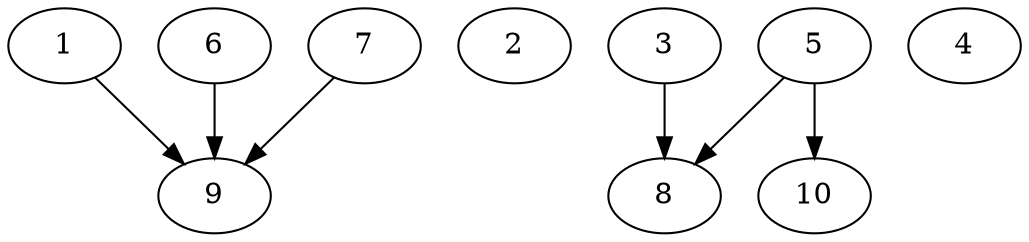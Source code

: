 // DAG automatically generated by daggen at Thu Oct  3 13:58:05 2019
// ./daggen --dot -n 10 --ccr 0.3 --fat 0.9 --regular 0.7 --density 0.5 --mindata 5242880 --maxdata 52428800 
digraph G {
  1 [size="160720213", alpha="0.07", expect_size="48216064"] 
  1 -> 9 [size ="48216064"]
  2 [size="17496747", alpha="0.08", expect_size="5249024"] 
  3 [size="72888320", alpha="0.15", expect_size="21866496"] 
  3 -> 8 [size ="21866496"]
  4 [size="157334187", alpha="0.12", expect_size="47200256"] 
  5 [size="78776320", alpha="0.14", expect_size="23632896"] 
  5 -> 8 [size ="23632896"]
  5 -> 10 [size ="23632896"]
  6 [size="121634133", alpha="0.10", expect_size="36490240"] 
  6 -> 9 [size ="36490240"]
  7 [size="30044160", alpha="0.17", expect_size="9013248"] 
  7 -> 9 [size ="9013248"]
  8 [size="128040960", alpha="0.04", expect_size="38412288"] 
  9 [size="34655573", alpha="0.05", expect_size="10396672"] 
  10 [size="61593600", alpha="0.19", expect_size="18478080"] 
}
